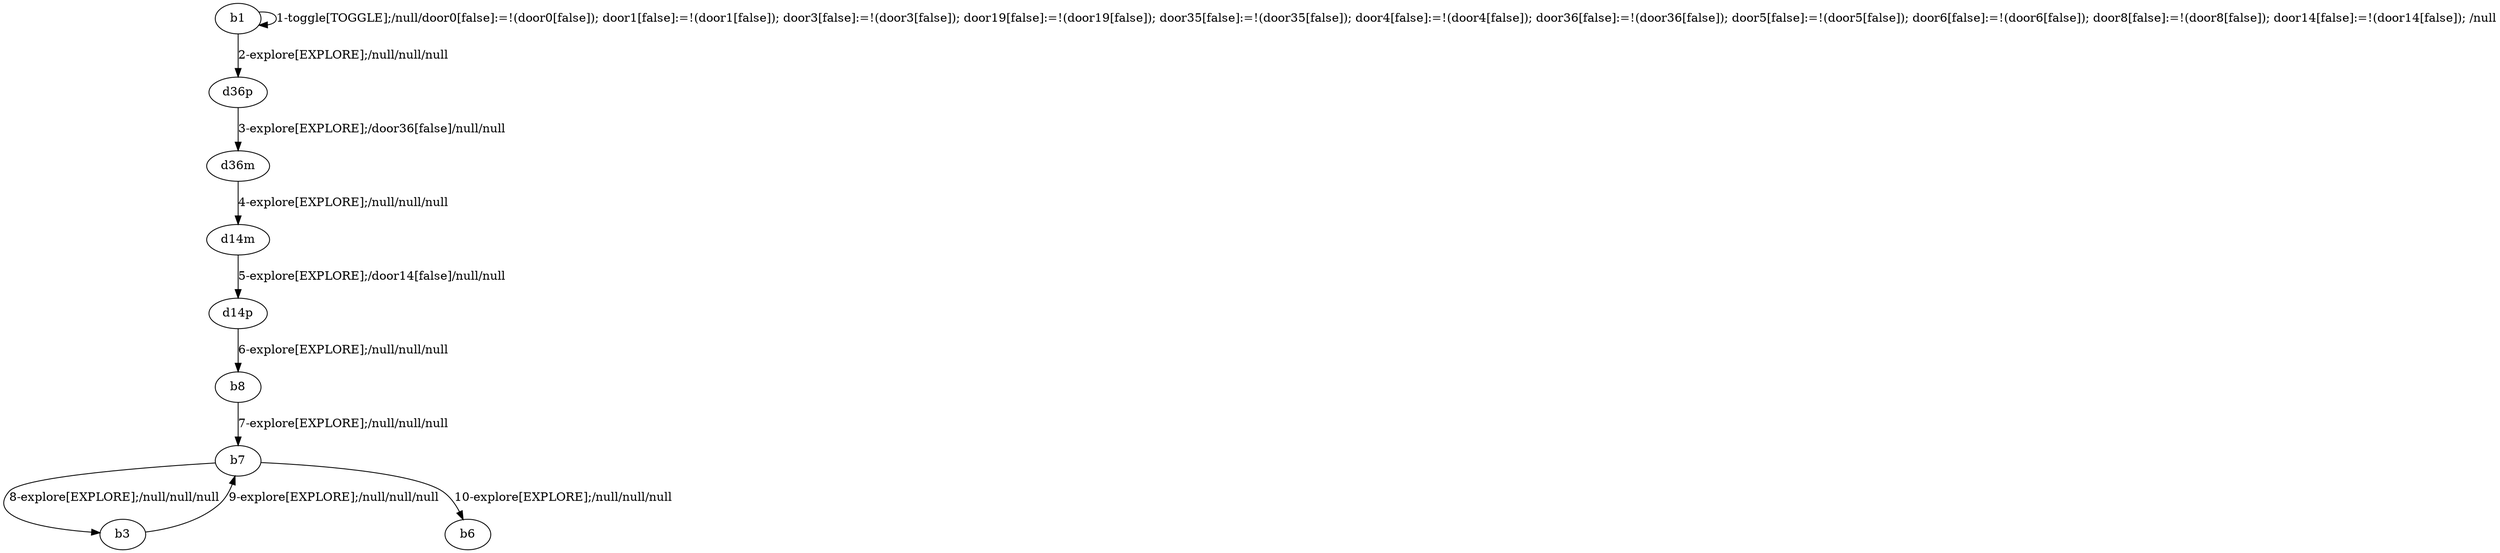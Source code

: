 # Total number of goals covered by this test: 2
# b7 --> b6
# b3 --> b7

digraph g {
"b1" -> "b1" [label = "1-toggle[TOGGLE];/null/door0[false]:=!(door0[false]); door1[false]:=!(door1[false]); door3[false]:=!(door3[false]); door19[false]:=!(door19[false]); door35[false]:=!(door35[false]); door4[false]:=!(door4[false]); door36[false]:=!(door36[false]); door5[false]:=!(door5[false]); door6[false]:=!(door6[false]); door8[false]:=!(door8[false]); door14[false]:=!(door14[false]); /null"];
"b1" -> "d36p" [label = "2-explore[EXPLORE];/null/null/null"];
"d36p" -> "d36m" [label = "3-explore[EXPLORE];/door36[false]/null/null"];
"d36m" -> "d14m" [label = "4-explore[EXPLORE];/null/null/null"];
"d14m" -> "d14p" [label = "5-explore[EXPLORE];/door14[false]/null/null"];
"d14p" -> "b8" [label = "6-explore[EXPLORE];/null/null/null"];
"b8" -> "b7" [label = "7-explore[EXPLORE];/null/null/null"];
"b7" -> "b3" [label = "8-explore[EXPLORE];/null/null/null"];
"b3" -> "b7" [label = "9-explore[EXPLORE];/null/null/null"];
"b7" -> "b6" [label = "10-explore[EXPLORE];/null/null/null"];
}